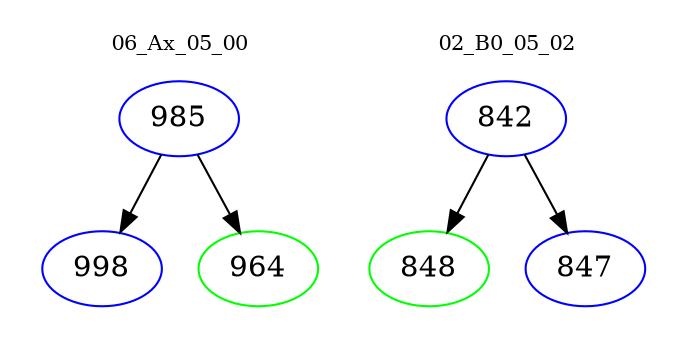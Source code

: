 digraph{
subgraph cluster_0 {
color = white
label = "06_Ax_05_00";
fontsize=10;
T0_985 [label="985", color="blue"]
T0_985 -> T0_998 [color="black"]
T0_998 [label="998", color="blue"]
T0_985 -> T0_964 [color="black"]
T0_964 [label="964", color="green"]
}
subgraph cluster_1 {
color = white
label = "02_B0_05_02";
fontsize=10;
T1_842 [label="842", color="blue"]
T1_842 -> T1_848 [color="black"]
T1_848 [label="848", color="green"]
T1_842 -> T1_847 [color="black"]
T1_847 [label="847", color="blue"]
}
}
